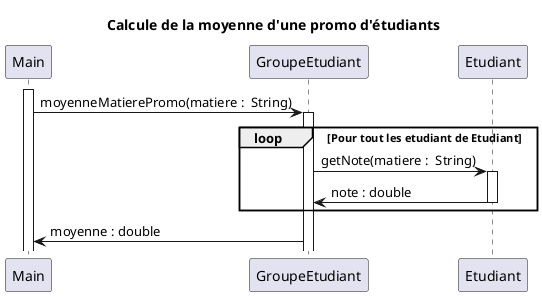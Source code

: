 @startuml
title : Calcule de la moyenne d'une promo d'étudiants
participant Main
participant GroupeEtudiant

activate Main
Main -> GroupeEtudiant : moyenneMatierePromo(matiere :  String)
activate GroupeEtudiant
loop Pour tout les etudiant de Etudiant
GroupeEtudiant -> Etudiant : getNote(matiere :  String)
activate Etudiant
Etudiant -> GroupeEtudiant : note : double
deactivate Etudiant
end
GroupeEtudiant -> Main : moyenne : double







@enduml